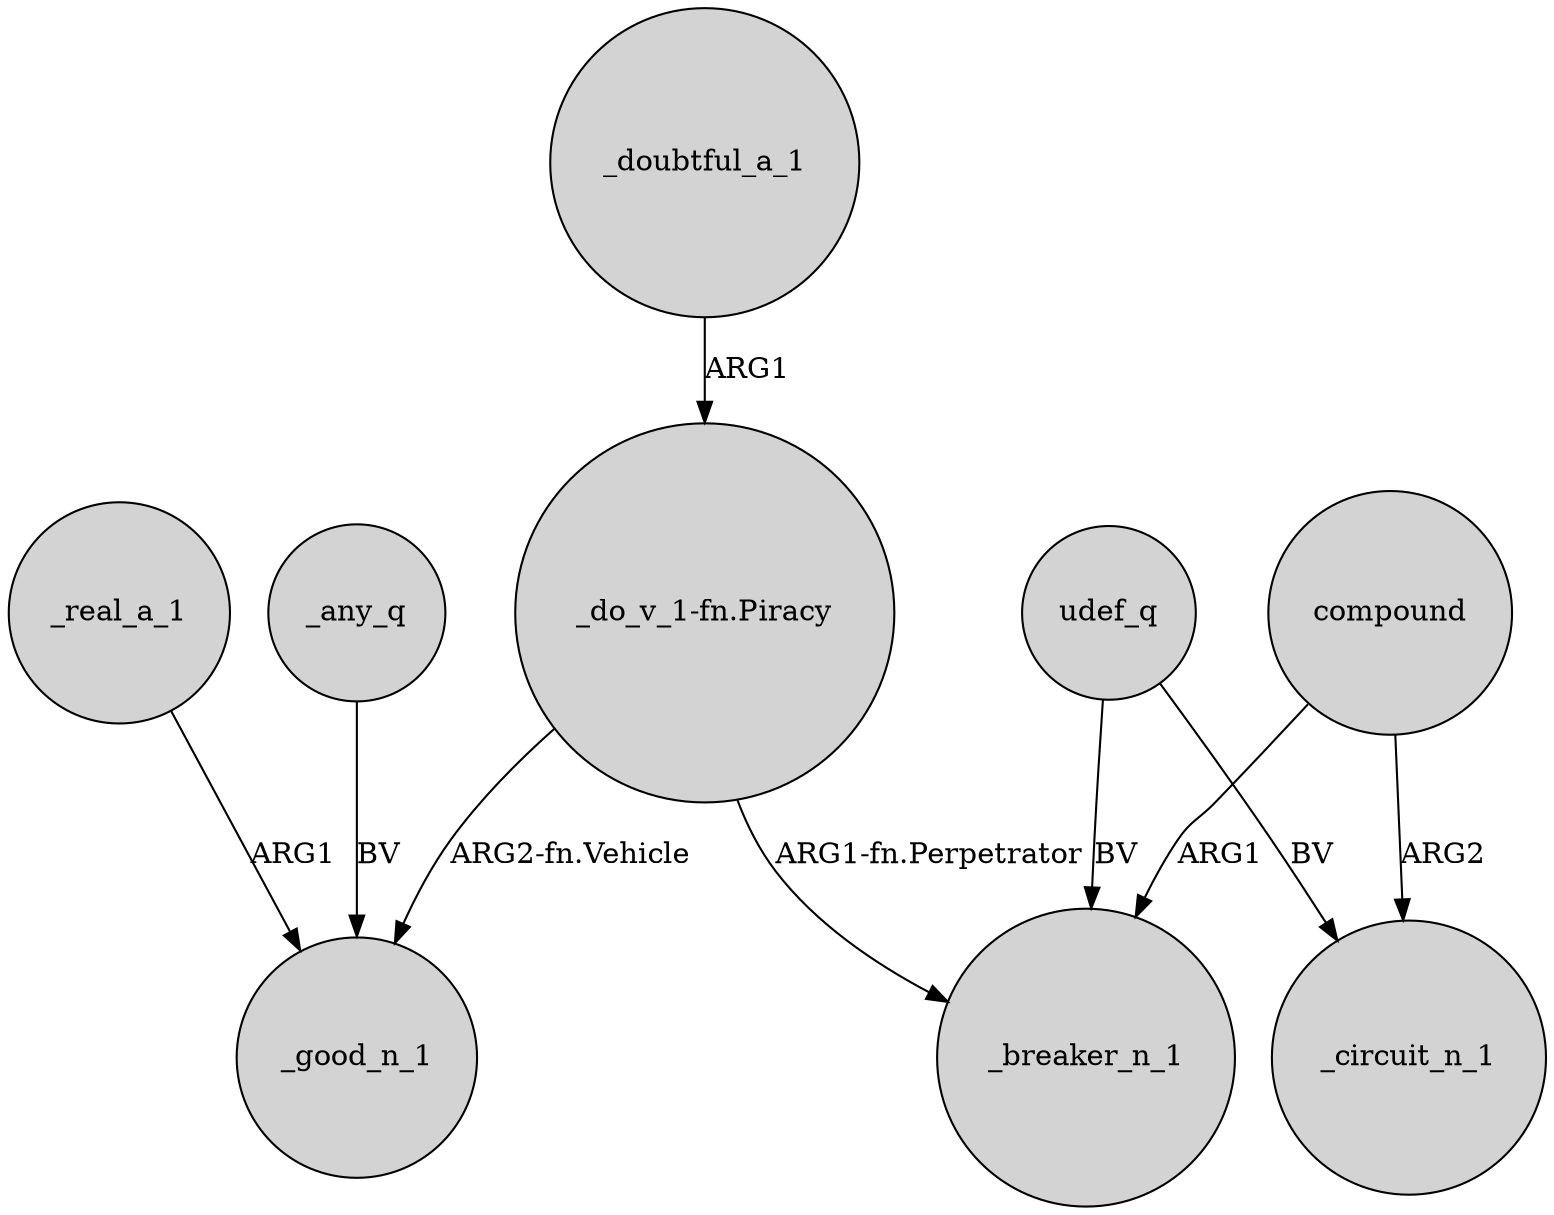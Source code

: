digraph {
	node [shape=circle style=filled]
	_real_a_1 -> _good_n_1 [label=ARG1]
	"_do_v_1-fn.Piracy" -> _good_n_1 [label="ARG2-fn.Vehicle"]
	compound -> _breaker_n_1 [label=ARG1]
	_doubtful_a_1 -> "_do_v_1-fn.Piracy" [label=ARG1]
	_any_q -> _good_n_1 [label=BV]
	udef_q -> _breaker_n_1 [label=BV]
	udef_q -> _circuit_n_1 [label=BV]
	"_do_v_1-fn.Piracy" -> _breaker_n_1 [label="ARG1-fn.Perpetrator"]
	compound -> _circuit_n_1 [label=ARG2]
}
